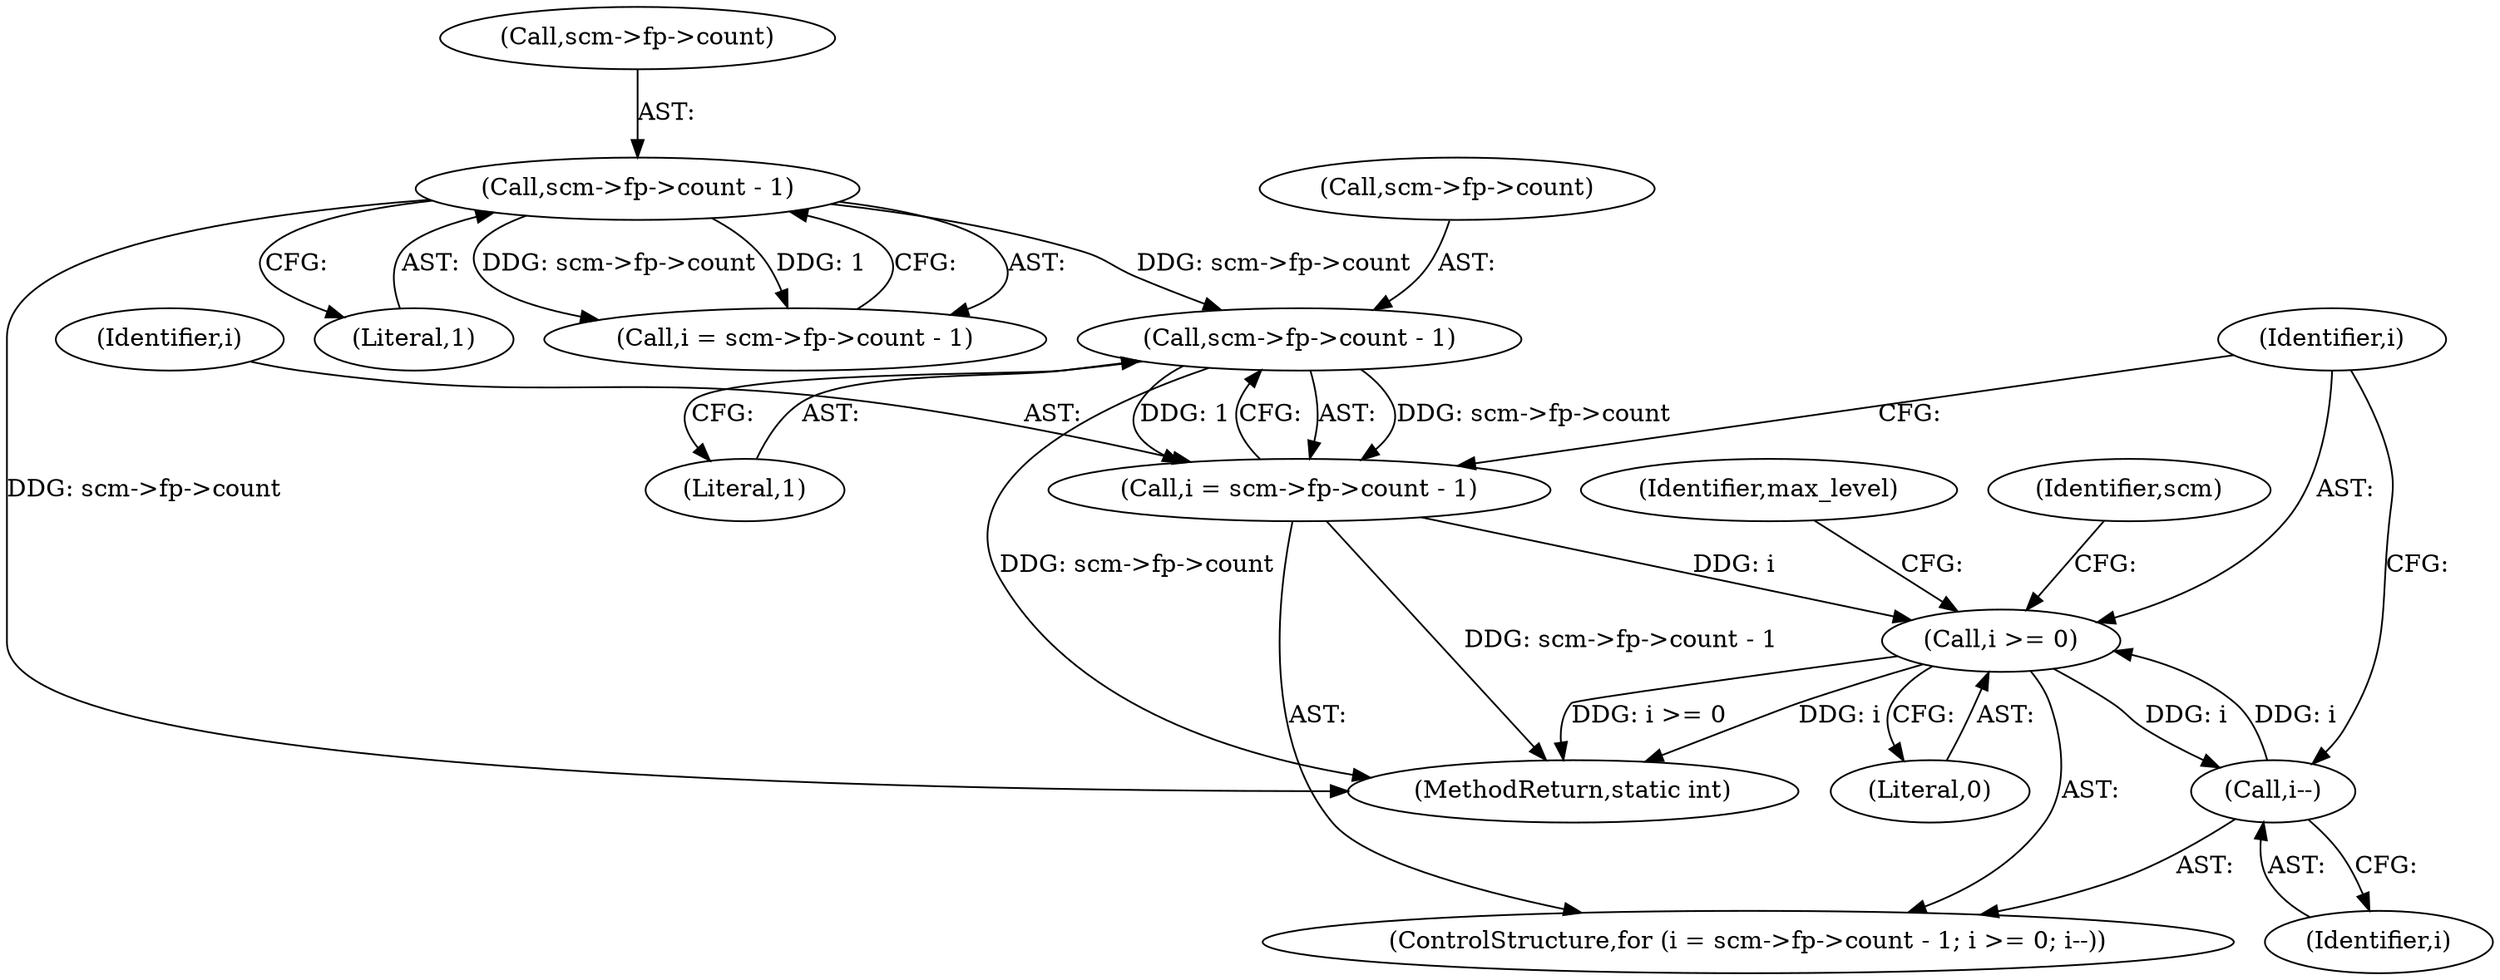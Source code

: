 digraph "0_linux_415e3d3e90ce9e18727e8843ae343eda5a58fad6_2@pointer" {
"1000189" [label="(Call,scm->fp->count - 1)"];
"1000123" [label="(Call,scm->fp->count - 1)"];
"1000187" [label="(Call,i = scm->fp->count - 1)"];
"1000196" [label="(Call,i >= 0)"];
"1000199" [label="(Call,i--)"];
"1000215" [label="(Identifier,max_level)"];
"1000124" [label="(Call,scm->fp->count)"];
"1000129" [label="(Literal,1)"];
"1000121" [label="(Call,i = scm->fp->count - 1)"];
"1000197" [label="(Identifier,i)"];
"1000188" [label="(Identifier,i)"];
"1000198" [label="(Literal,0)"];
"1000204" [label="(Identifier,scm)"];
"1000187" [label="(Call,i = scm->fp->count - 1)"];
"1000196" [label="(Call,i >= 0)"];
"1000189" [label="(Call,scm->fp->count - 1)"];
"1000190" [label="(Call,scm->fp->count)"];
"1000199" [label="(Call,i--)"];
"1000186" [label="(ControlStructure,for (i = scm->fp->count - 1; i >= 0; i--))"];
"1000123" [label="(Call,scm->fp->count - 1)"];
"1000216" [label="(MethodReturn,static int)"];
"1000200" [label="(Identifier,i)"];
"1000195" [label="(Literal,1)"];
"1000189" -> "1000187"  [label="AST: "];
"1000189" -> "1000195"  [label="CFG: "];
"1000190" -> "1000189"  [label="AST: "];
"1000195" -> "1000189"  [label="AST: "];
"1000187" -> "1000189"  [label="CFG: "];
"1000189" -> "1000216"  [label="DDG: scm->fp->count"];
"1000189" -> "1000187"  [label="DDG: scm->fp->count"];
"1000189" -> "1000187"  [label="DDG: 1"];
"1000123" -> "1000189"  [label="DDG: scm->fp->count"];
"1000123" -> "1000121"  [label="AST: "];
"1000123" -> "1000129"  [label="CFG: "];
"1000124" -> "1000123"  [label="AST: "];
"1000129" -> "1000123"  [label="AST: "];
"1000121" -> "1000123"  [label="CFG: "];
"1000123" -> "1000216"  [label="DDG: scm->fp->count"];
"1000123" -> "1000121"  [label="DDG: scm->fp->count"];
"1000123" -> "1000121"  [label="DDG: 1"];
"1000187" -> "1000186"  [label="AST: "];
"1000188" -> "1000187"  [label="AST: "];
"1000197" -> "1000187"  [label="CFG: "];
"1000187" -> "1000216"  [label="DDG: scm->fp->count - 1"];
"1000187" -> "1000196"  [label="DDG: i"];
"1000196" -> "1000186"  [label="AST: "];
"1000196" -> "1000198"  [label="CFG: "];
"1000197" -> "1000196"  [label="AST: "];
"1000198" -> "1000196"  [label="AST: "];
"1000204" -> "1000196"  [label="CFG: "];
"1000215" -> "1000196"  [label="CFG: "];
"1000196" -> "1000216"  [label="DDG: i"];
"1000196" -> "1000216"  [label="DDG: i >= 0"];
"1000199" -> "1000196"  [label="DDG: i"];
"1000196" -> "1000199"  [label="DDG: i"];
"1000199" -> "1000186"  [label="AST: "];
"1000199" -> "1000200"  [label="CFG: "];
"1000200" -> "1000199"  [label="AST: "];
"1000197" -> "1000199"  [label="CFG: "];
}

